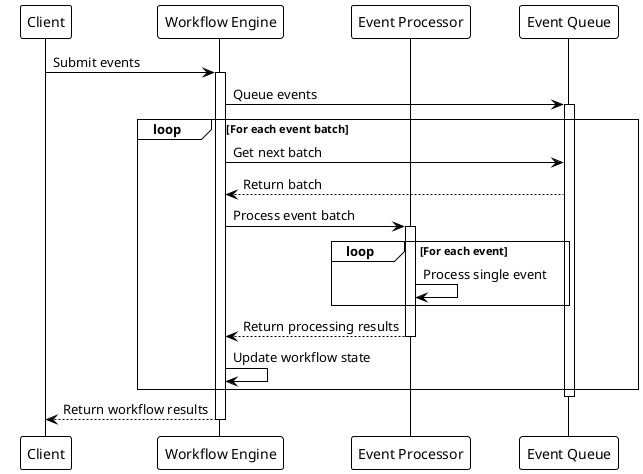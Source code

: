 @startuml
!theme plain

participant "Client" as client
participant "Workflow Engine" as engine
participant "Event Processor" as processor
participant "Event Queue" as queue

client -> engine: Submit events
activate engine

engine -> queue: Queue events
activate queue

loop For each event batch
    engine -> queue: Get next batch
    queue --> engine: Return batch
    
    engine -> processor: Process event batch
    activate processor
    
    loop For each event
        processor -> processor: Process single event
    end
    
    processor --> engine: Return processing results
    deactivate processor
    
    engine -> engine: Update workflow state
end

deactivate queue

engine --> client: Return workflow results
deactivate engine

@enduml
